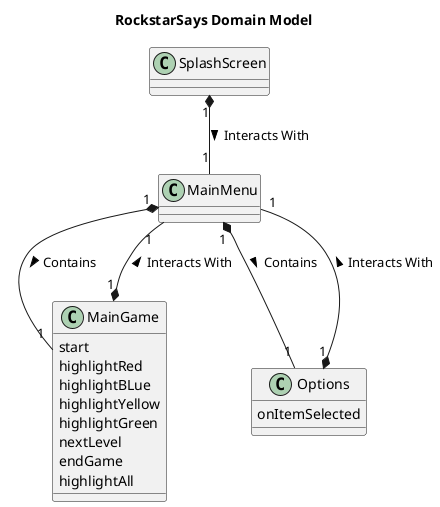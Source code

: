 @startuml

title RockstarSays Domain Model


class SplashScreen {

}
class MainGame {
start
highlightRed
highlightBLue
highlightYellow
highlightGreen
nextLevel
endGame
highlightAll
}
class MainMenu {

}
class Options {
onItemSelected
}

SplashScreen "1" *-- "1" MainMenu: Interacts With >
MainMenu "1" *-- "1" MainGame: Contains >
MainMenu "1" *-- "1" Options: Contains >
MainGame "1" *-- "1" MainMenu: Interacts With >
Options "1" *-- "1" MainMenu: Interacts With >

@enduml